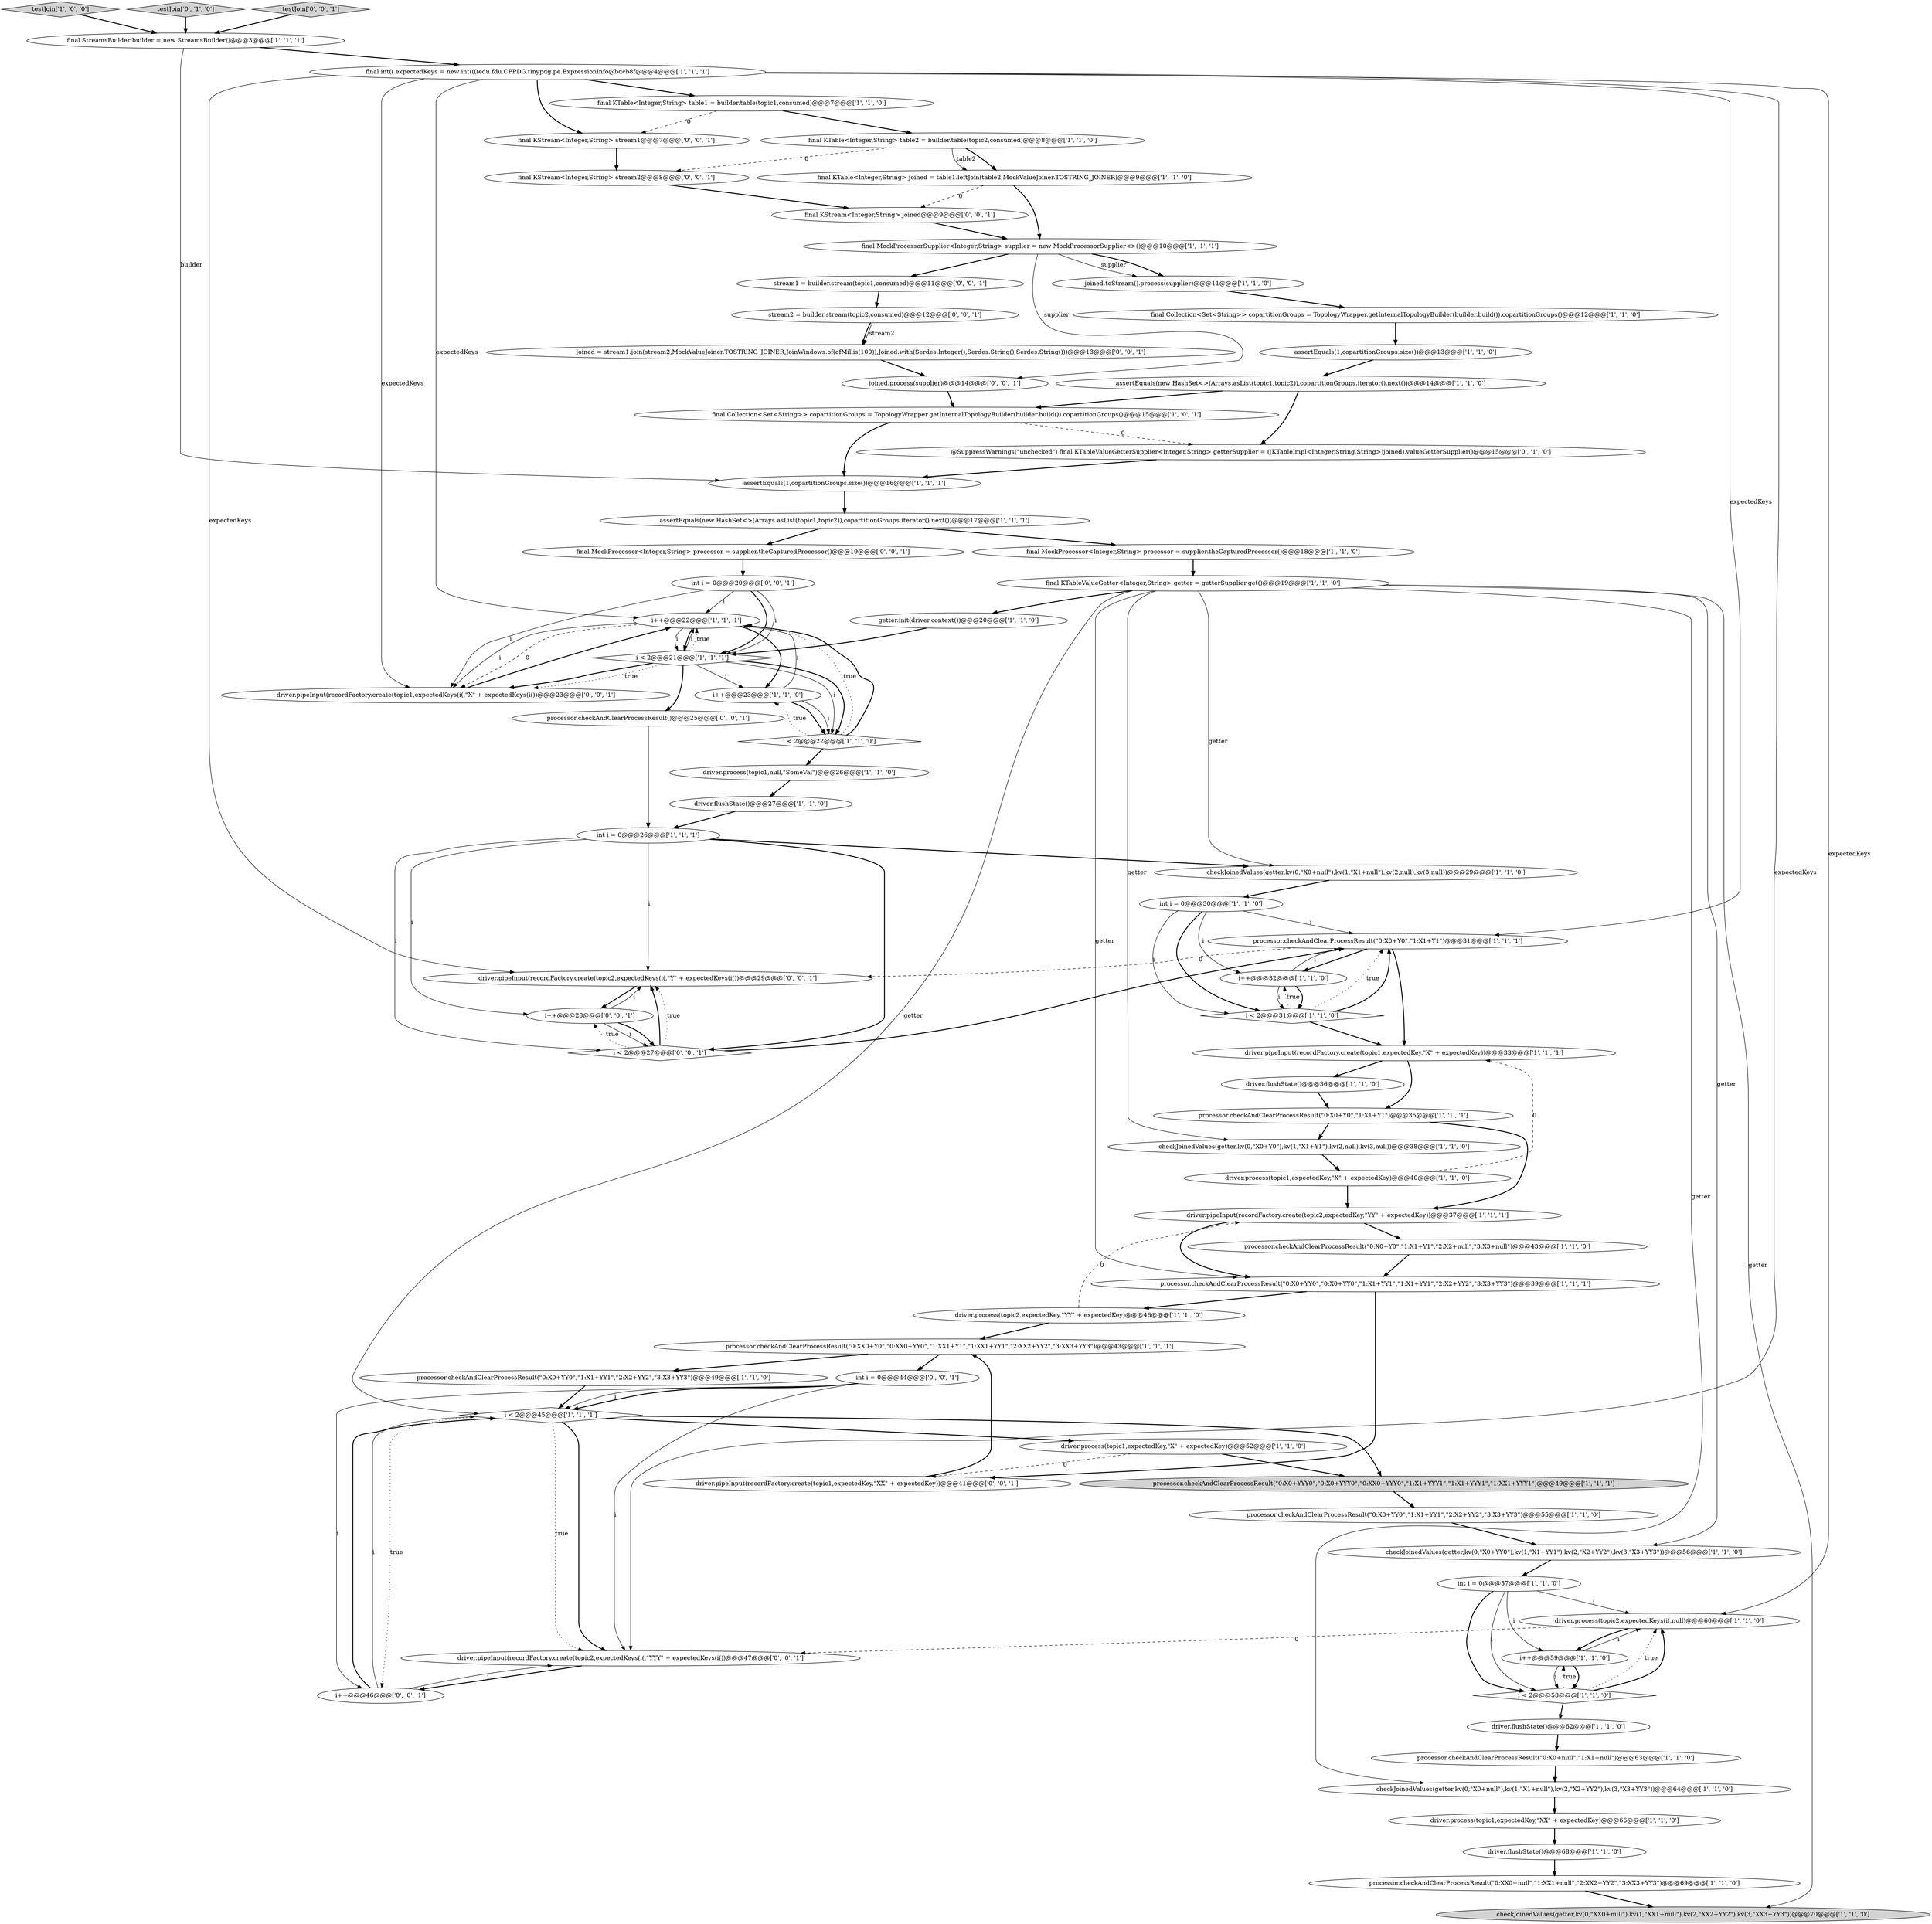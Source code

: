 digraph {
40 [style = filled, label = "final MockProcessorSupplier<Integer,String> supplier = new MockProcessorSupplier<>()@@@10@@@['1', '1', '1']", fillcolor = white, shape = ellipse image = "AAA0AAABBB1BBB"];
4 [style = filled, label = "processor.checkAndClearProcessResult(\"0:XX0+Y0\",\"0:XX0+YY0\",\"1:XX1+Y1\",\"1:XX1+YY1\",\"2:XX2+YY2\",\"3:XX3+YY3\")@@@43@@@['1', '1', '1']", fillcolor = white, shape = ellipse image = "AAA0AAABBB1BBB"];
41 [style = filled, label = "final KTableValueGetter<Integer,String> getter = getterSupplier.get()@@@19@@@['1', '1', '0']", fillcolor = white, shape = ellipse image = "AAA0AAABBB1BBB"];
34 [style = filled, label = "final Collection<Set<String>> copartitionGroups = TopologyWrapper.getInternalTopologyBuilder(builder.build()).copartitionGroups()@@@12@@@['1', '1', '0']", fillcolor = white, shape = ellipse image = "AAA0AAABBB1BBB"];
38 [style = filled, label = "processor.checkAndClearProcessResult(\"0:X0+Y0\",\"1:X1+Y1\")@@@35@@@['1', '1', '1']", fillcolor = white, shape = ellipse image = "AAA0AAABBB1BBB"];
21 [style = filled, label = "int i = 0@@@26@@@['1', '1', '1']", fillcolor = white, shape = ellipse image = "AAA0AAABBB1BBB"];
36 [style = filled, label = "final KTable<Integer,String> table1 = builder.table(topic1,consumed)@@@7@@@['1', '1', '0']", fillcolor = white, shape = ellipse image = "AAA0AAABBB1BBB"];
64 [style = filled, label = "final KStream<Integer,String> stream1@@@7@@@['0', '0', '1']", fillcolor = white, shape = ellipse image = "AAA0AAABBB3BBB"];
2 [style = filled, label = "getter.init(driver.context())@@@20@@@['1', '1', '0']", fillcolor = white, shape = ellipse image = "AAA0AAABBB1BBB"];
8 [style = filled, label = "i++@@@22@@@['1', '1', '1']", fillcolor = white, shape = ellipse image = "AAA0AAABBB1BBB"];
9 [style = filled, label = "driver.process(topic2,expectedKeys(i(,null)@@@60@@@['1', '1', '0']", fillcolor = white, shape = ellipse image = "AAA0AAABBB1BBB"];
28 [style = filled, label = "driver.flushState()@@@68@@@['1', '1', '0']", fillcolor = white, shape = ellipse image = "AAA0AAABBB1BBB"];
69 [style = filled, label = "final MockProcessor<Integer,String> processor = supplier.theCapturedProcessor()@@@19@@@['0', '0', '1']", fillcolor = white, shape = ellipse image = "AAA0AAABBB3BBB"];
37 [style = filled, label = "joined.toStream().process(supplier)@@@11@@@['1', '1', '0']", fillcolor = white, shape = ellipse image = "AAA0AAABBB1BBB"];
66 [style = filled, label = "processor.checkAndClearProcessResult()@@@25@@@['0', '0', '1']", fillcolor = white, shape = ellipse image = "AAA0AAABBB3BBB"];
68 [style = filled, label = "driver.pipeInput(recordFactory.create(topic1,expectedKeys(i(,\"X\" + expectedKeys(i())@@@23@@@['0', '0', '1']", fillcolor = white, shape = ellipse image = "AAA0AAABBB3BBB"];
49 [style = filled, label = "final Collection<Set<String>> copartitionGroups = TopologyWrapper.getInternalTopologyBuilder(builder.build()).copartitionGroups()@@@15@@@['1', '0', '1']", fillcolor = white, shape = ellipse image = "AAA0AAABBB1BBB"];
32 [style = filled, label = "processor.checkAndClearProcessResult(\"0:XX0+null\",\"1:XX1+null\",\"2:XX2+YY2\",\"3:XX3+YY3\")@@@69@@@['1', '1', '0']", fillcolor = white, shape = ellipse image = "AAA0AAABBB1BBB"];
55 [style = filled, label = "driver.process(topic1,null,\"SomeVal\")@@@26@@@['1', '1', '0']", fillcolor = white, shape = ellipse image = "AAA0AAABBB1BBB"];
6 [style = filled, label = "processor.checkAndClearProcessResult(\"0:X0+YYY0\",\"0:X0+YYY0\",\"0:XX0+YYY0\",\"1:X1+YYY1\",\"1:X1+YYY1\",\"1:XX1+YYY1\")@@@49@@@['1', '1', '1']", fillcolor = lightgray, shape = ellipse image = "AAA0AAABBB1BBB"];
72 [style = filled, label = "driver.pipeInput(recordFactory.create(topic2,expectedKeys(i(,\"YYY\" + expectedKeys(i())@@@47@@@['0', '0', '1']", fillcolor = white, shape = ellipse image = "AAA0AAABBB3BBB"];
17 [style = filled, label = "processor.checkAndClearProcessResult(\"0:X0+YY0\",\"1:X1+YY1\",\"2:X2+YY2\",\"3:X3+YY3\")@@@49@@@['1', '1', '0']", fillcolor = white, shape = ellipse image = "AAA0AAABBB1BBB"];
5 [style = filled, label = "assertEquals(new HashSet<>(Arrays.asList(topic1,topic2)),copartitionGroups.iterator().next())@@@17@@@['1', '1', '1']", fillcolor = white, shape = ellipse image = "AAA0AAABBB1BBB"];
20 [style = filled, label = "assertEquals(1,copartitionGroups.size())@@@13@@@['1', '1', '0']", fillcolor = white, shape = ellipse image = "AAA0AAABBB1BBB"];
18 [style = filled, label = "driver.process(topic1,expectedKey,\"X\" + expectedKey)@@@40@@@['1', '1', '0']", fillcolor = white, shape = ellipse image = "AAA0AAABBB1BBB"];
39 [style = filled, label = "checkJoinedValues(getter,kv(0,\"X0+YY0\"),kv(1,\"X1+YY1\"),kv(2,\"X2+YY2\"),kv(3,\"X3+YY3\"))@@@56@@@['1', '1', '0']", fillcolor = white, shape = ellipse image = "AAA0AAABBB1BBB"];
42 [style = filled, label = "driver.pipeInput(recordFactory.create(topic1,expectedKey,\"X\" + expectedKey))@@@33@@@['1', '1', '1']", fillcolor = white, shape = ellipse image = "AAA0AAABBB1BBB"];
51 [style = filled, label = "i++@@@23@@@['1', '1', '0']", fillcolor = white, shape = ellipse image = "AAA0AAABBB1BBB"];
46 [style = filled, label = "final KTable<Integer,String> table2 = builder.table(topic2,consumed)@@@8@@@['1', '1', '0']", fillcolor = white, shape = ellipse image = "AAA0AAABBB1BBB"];
48 [style = filled, label = "processor.checkAndClearProcessResult(\"0:X0+YY0\",\"0:X0+YY0\",\"1:X1+YY1\",\"1:X1+YY1\",\"2:X2+YY2\",\"3:X3+YY3\")@@@39@@@['1', '1', '1']", fillcolor = white, shape = ellipse image = "AAA0AAABBB1BBB"];
45 [style = filled, label = "driver.process(topic2,expectedKey,\"YY\" + expectedKey)@@@46@@@['1', '1', '0']", fillcolor = white, shape = ellipse image = "AAA0AAABBB1BBB"];
10 [style = filled, label = "processor.checkAndClearProcessResult(\"0:X0+YY0\",\"1:X1+YY1\",\"2:X2+YY2\",\"3:X3+YY3\")@@@55@@@['1', '1', '0']", fillcolor = white, shape = ellipse image = "AAA0AAABBB1BBB"];
19 [style = filled, label = "processor.checkAndClearProcessResult(\"0:X0+null\",\"1:X1+null\")@@@63@@@['1', '1', '0']", fillcolor = white, shape = ellipse image = "AAA0AAABBB1BBB"];
26 [style = filled, label = "i < 2@@@58@@@['1', '1', '0']", fillcolor = white, shape = diamond image = "AAA0AAABBB1BBB"];
52 [style = filled, label = "final MockProcessor<Integer,String> processor = supplier.theCapturedProcessor()@@@18@@@['1', '1', '0']", fillcolor = white, shape = ellipse image = "AAA0AAABBB1BBB"];
74 [style = filled, label = "int i = 0@@@20@@@['0', '0', '1']", fillcolor = white, shape = ellipse image = "AAA0AAABBB3BBB"];
76 [style = filled, label = "driver.pipeInput(recordFactory.create(topic1,expectedKey,\"XX\" + expectedKey))@@@41@@@['0', '0', '1']", fillcolor = white, shape = ellipse image = "AAA0AAABBB3BBB"];
27 [style = filled, label = "i < 2@@@21@@@['1', '1', '1']", fillcolor = white, shape = diamond image = "AAA0AAABBB1BBB"];
33 [style = filled, label = "assertEquals(1,copartitionGroups.size())@@@16@@@['1', '1', '1']", fillcolor = white, shape = ellipse image = "AAA0AAABBB1BBB"];
11 [style = filled, label = "final KTable<Integer,String> joined = table1.leftJoin(table2,MockValueJoiner.TOSTRING_JOINER)@@@9@@@['1', '1', '0']", fillcolor = white, shape = ellipse image = "AAA0AAABBB1BBB"];
22 [style = filled, label = "checkJoinedValues(getter,kv(0,\"X0+null\"),kv(1,\"X1+null\"),kv(2,null),kv(3,null))@@@29@@@['1', '1', '0']", fillcolor = white, shape = ellipse image = "AAA0AAABBB1BBB"];
24 [style = filled, label = "i < 2@@@22@@@['1', '1', '0']", fillcolor = white, shape = diamond image = "AAA0AAABBB1BBB"];
75 [style = filled, label = "final KStream<Integer,String> stream2@@@8@@@['0', '0', '1']", fillcolor = white, shape = ellipse image = "AAA0AAABBB3BBB"];
16 [style = filled, label = "final int(( expectedKeys = new int((((edu.fdu.CPPDG.tinypdg.pe.ExpressionInfo@bdcb8f@@@4@@@['1', '1', '1']", fillcolor = white, shape = ellipse image = "AAA0AAABBB1BBB"];
62 [style = filled, label = "joined = stream1.join(stream2,MockValueJoiner.TOSTRING_JOINER,JoinWindows.of(ofMillis(100)),Joined.with(Serdes.Integer(),Serdes.String(),Serdes.String()))@@@13@@@['0', '0', '1']", fillcolor = white, shape = ellipse image = "AAA0AAABBB3BBB"];
7 [style = filled, label = "driver.flushState()@@@27@@@['1', '1', '0']", fillcolor = white, shape = ellipse image = "AAA0AAABBB1BBB"];
59 [style = filled, label = "joined.process(supplier)@@@14@@@['0', '0', '1']", fillcolor = white, shape = ellipse image = "AAA0AAABBB3BBB"];
65 [style = filled, label = "int i = 0@@@44@@@['0', '0', '1']", fillcolor = white, shape = ellipse image = "AAA0AAABBB3BBB"];
0 [style = filled, label = "checkJoinedValues(getter,kv(0,\"X0+null\"),kv(1,\"X1+null\"),kv(2,\"X2+YY2\"),kv(3,\"X3+YY3\"))@@@64@@@['1', '1', '0']", fillcolor = white, shape = ellipse image = "AAA0AAABBB1BBB"];
13 [style = filled, label = "processor.checkAndClearProcessResult(\"0:X0+Y0\",\"1:X1+Y1\")@@@31@@@['1', '1', '1']", fillcolor = white, shape = ellipse image = "AAA0AAABBB1BBB"];
54 [style = filled, label = "i++@@@59@@@['1', '1', '0']", fillcolor = white, shape = ellipse image = "AAA0AAABBB1BBB"];
30 [style = filled, label = "testJoin['1', '0', '0']", fillcolor = lightgray, shape = diamond image = "AAA0AAABBB1BBB"];
63 [style = filled, label = "i < 2@@@27@@@['0', '0', '1']", fillcolor = white, shape = diamond image = "AAA0AAABBB3BBB"];
73 [style = filled, label = "i++@@@28@@@['0', '0', '1']", fillcolor = white, shape = ellipse image = "AAA0AAABBB3BBB"];
35 [style = filled, label = "driver.process(topic1,expectedKey,\"XX\" + expectedKey)@@@66@@@['1', '1', '0']", fillcolor = white, shape = ellipse image = "AAA0AAABBB1BBB"];
58 [style = filled, label = "stream2 = builder.stream(topic2,consumed)@@@12@@@['0', '0', '1']", fillcolor = white, shape = ellipse image = "AAA0AAABBB3BBB"];
14 [style = filled, label = "driver.pipeInput(recordFactory.create(topic2,expectedKey,\"YY\" + expectedKey))@@@37@@@['1', '1', '1']", fillcolor = white, shape = ellipse image = "AAA0AAABBB1BBB"];
3 [style = filled, label = "driver.flushState()@@@62@@@['1', '1', '0']", fillcolor = white, shape = ellipse image = "AAA0AAABBB1BBB"];
47 [style = filled, label = "int i = 0@@@57@@@['1', '1', '0']", fillcolor = white, shape = ellipse image = "AAA0AAABBB1BBB"];
56 [style = filled, label = "testJoin['0', '1', '0']", fillcolor = lightgray, shape = diamond image = "AAA0AAABBB2BBB"];
60 [style = filled, label = "stream1 = builder.stream(topic1,consumed)@@@11@@@['0', '0', '1']", fillcolor = white, shape = ellipse image = "AAA0AAABBB3BBB"];
71 [style = filled, label = "driver.pipeInput(recordFactory.create(topic2,expectedKeys(i(,\"Y\" + expectedKeys(i())@@@29@@@['0', '0', '1']", fillcolor = white, shape = ellipse image = "AAA0AAABBB3BBB"];
15 [style = filled, label = "i++@@@32@@@['1', '1', '0']", fillcolor = white, shape = ellipse image = "AAA0AAABBB1BBB"];
53 [style = filled, label = "processor.checkAndClearProcessResult(\"0:X0+Y0\",\"1:X1+Y1\",\"2:X2+null\",\"3:X3+null\")@@@43@@@['1', '1', '0']", fillcolor = white, shape = ellipse image = "AAA0AAABBB1BBB"];
1 [style = filled, label = "driver.flushState()@@@36@@@['1', '1', '0']", fillcolor = white, shape = ellipse image = "AAA0AAABBB1BBB"];
57 [style = filled, label = "@SuppressWarnings(\"unchecked\") final KTableValueGetterSupplier<Integer,String> getterSupplier = ((KTableImpl<Integer,String,String>)joined).valueGetterSupplier()@@@15@@@['0', '1', '0']", fillcolor = white, shape = ellipse image = "AAA1AAABBB2BBB"];
31 [style = filled, label = "i < 2@@@45@@@['1', '1', '1']", fillcolor = white, shape = diamond image = "AAA0AAABBB1BBB"];
43 [style = filled, label = "driver.process(topic1,expectedKey,\"X\" + expectedKey)@@@52@@@['1', '1', '0']", fillcolor = white, shape = ellipse image = "AAA0AAABBB1BBB"];
50 [style = filled, label = "checkJoinedValues(getter,kv(0,\"X0+Y0\"),kv(1,\"X1+Y1\"),kv(2,null),kv(3,null))@@@38@@@['1', '1', '0']", fillcolor = white, shape = ellipse image = "AAA0AAABBB1BBB"];
70 [style = filled, label = "testJoin['0', '0', '1']", fillcolor = lightgray, shape = diamond image = "AAA0AAABBB3BBB"];
67 [style = filled, label = "final KStream<Integer,String> joined@@@9@@@['0', '0', '1']", fillcolor = white, shape = ellipse image = "AAA0AAABBB3BBB"];
12 [style = filled, label = "assertEquals(new HashSet<>(Arrays.asList(topic1,topic2)),copartitionGroups.iterator().next())@@@14@@@['1', '1', '0']", fillcolor = white, shape = ellipse image = "AAA0AAABBB1BBB"];
61 [style = filled, label = "i++@@@46@@@['0', '0', '1']", fillcolor = white, shape = ellipse image = "AAA0AAABBB3BBB"];
23 [style = filled, label = "i < 2@@@31@@@['1', '1', '0']", fillcolor = white, shape = diamond image = "AAA0AAABBB1BBB"];
44 [style = filled, label = "final StreamsBuilder builder = new StreamsBuilder()@@@3@@@['1', '1', '1']", fillcolor = white, shape = ellipse image = "AAA0AAABBB1BBB"];
25 [style = filled, label = "int i = 0@@@30@@@['1', '1', '0']", fillcolor = white, shape = ellipse image = "AAA0AAABBB1BBB"];
29 [style = filled, label = "checkJoinedValues(getter,kv(0,\"XX0+null\"),kv(1,\"XX1+null\"),kv(2,\"XX2+YY2\"),kv(3,\"XX3+YY3\"))@@@70@@@['1', '1', '0']", fillcolor = lightgray, shape = ellipse image = "AAA0AAABBB1BBB"];
13->42 [style = bold, label=""];
63->71 [style = bold, label=""];
41->22 [style = solid, label="getter"];
21->22 [style = bold, label=""];
15->13 [style = solid, label="i"];
27->8 [style = solid, label="i"];
10->39 [style = bold, label=""];
42->1 [style = bold, label=""];
59->49 [style = bold, label=""];
19->0 [style = bold, label=""];
69->74 [style = bold, label=""];
40->37 [style = solid, label="supplier"];
25->13 [style = solid, label="i"];
27->68 [style = dotted, label="true"];
34->20 [style = bold, label=""];
47->54 [style = solid, label="i"];
65->31 [style = bold, label=""];
31->72 [style = bold, label=""];
58->62 [style = solid, label="stream2"];
58->62 [style = bold, label=""];
74->27 [style = bold, label=""];
31->6 [style = bold, label=""];
48->45 [style = bold, label=""];
36->46 [style = bold, label=""];
23->13 [style = dotted, label="true"];
8->68 [style = solid, label="i"];
31->72 [style = dotted, label="true"];
60->58 [style = bold, label=""];
16->13 [style = solid, label="expectedKeys"];
43->76 [style = dashed, label="0"];
49->57 [style = dashed, label="0"];
39->47 [style = bold, label=""];
49->33 [style = bold, label=""];
72->61 [style = bold, label=""];
8->27 [style = solid, label="i"];
21->71 [style = solid, label="i"];
16->8 [style = solid, label="expectedKeys"];
63->71 [style = dotted, label="true"];
38->50 [style = bold, label=""];
25->23 [style = solid, label="i"];
26->9 [style = dotted, label="true"];
31->43 [style = bold, label=""];
63->13 [style = bold, label=""];
46->75 [style = dashed, label="0"];
62->59 [style = bold, label=""];
43->6 [style = bold, label=""];
12->49 [style = bold, label=""];
24->55 [style = bold, label=""];
21->63 [style = solid, label="i"];
71->73 [style = bold, label=""];
28->32 [style = bold, label=""];
15->23 [style = bold, label=""];
54->26 [style = solid, label="i"];
54->9 [style = solid, label="i"];
4->17 [style = bold, label=""];
27->51 [style = solid, label="i"];
26->9 [style = bold, label=""];
41->39 [style = solid, label="getter"];
51->24 [style = bold, label=""];
35->28 [style = bold, label=""];
9->72 [style = dashed, label="0"];
8->27 [style = bold, label=""];
27->66 [style = bold, label=""];
5->69 [style = bold, label=""];
24->8 [style = dotted, label="true"];
37->34 [style = bold, label=""];
27->24 [style = solid, label="i"];
41->31 [style = solid, label="getter"];
22->25 [style = bold, label=""];
55->7 [style = bold, label=""];
27->68 [style = bold, label=""];
25->15 [style = solid, label="i"];
65->72 [style = solid, label="i"];
2->27 [style = bold, label=""];
41->48 [style = solid, label="getter"];
16->71 [style = solid, label="expectedKeys"];
41->29 [style = solid, label="getter"];
67->40 [style = bold, label=""];
54->26 [style = bold, label=""];
26->3 [style = bold, label=""];
32->29 [style = bold, label=""];
20->12 [style = bold, label=""];
66->21 [style = bold, label=""];
45->4 [style = bold, label=""];
15->23 [style = solid, label="i"];
56->44 [style = bold, label=""];
33->5 [style = bold, label=""];
74->27 [style = solid, label="i"];
21->63 [style = bold, label=""];
13->71 [style = dashed, label="0"];
12->57 [style = bold, label=""];
13->15 [style = bold, label=""];
61->31 [style = solid, label="i"];
65->31 [style = solid, label="i"];
11->40 [style = bold, label=""];
41->2 [style = bold, label=""];
4->65 [style = bold, label=""];
73->63 [style = bold, label=""];
45->14 [style = dashed, label="0"];
23->15 [style = dotted, label="true"];
16->9 [style = solid, label="expectedKeys"];
46->11 [style = bold, label=""];
11->67 [style = dashed, label="0"];
47->26 [style = bold, label=""];
46->11 [style = solid, label="table2"];
44->33 [style = solid, label="builder"];
26->54 [style = dotted, label="true"];
23->13 [style = bold, label=""];
16->68 [style = solid, label="expectedKeys"];
64->75 [style = bold, label=""];
53->48 [style = bold, label=""];
51->8 [style = solid, label="i"];
27->8 [style = dotted, label="true"];
50->18 [style = bold, label=""];
14->48 [style = bold, label=""];
3->19 [style = bold, label=""];
74->8 [style = solid, label="i"];
18->14 [style = bold, label=""];
24->8 [style = bold, label=""];
51->24 [style = solid, label="i"];
23->42 [style = bold, label=""];
25->23 [style = bold, label=""];
16->64 [style = bold, label=""];
47->9 [style = solid, label="i"];
5->52 [style = bold, label=""];
61->31 [style = bold, label=""];
0->35 [style = bold, label=""];
70->44 [style = bold, label=""];
41->50 [style = solid, label="getter"];
38->14 [style = bold, label=""];
41->0 [style = solid, label="getter"];
16->72 [style = solid, label="expectedKeys"];
8->68 [style = dashed, label="0"];
16->36 [style = bold, label=""];
75->67 [style = bold, label=""];
42->38 [style = bold, label=""];
24->51 [style = dotted, label="true"];
7->21 [style = bold, label=""];
57->33 [style = bold, label=""];
68->8 [style = bold, label=""];
6->10 [style = bold, label=""];
61->72 [style = solid, label="i"];
27->24 [style = bold, label=""];
47->26 [style = solid, label="i"];
18->42 [style = dashed, label="0"];
48->76 [style = bold, label=""];
44->16 [style = bold, label=""];
31->61 [style = dotted, label="true"];
14->53 [style = bold, label=""];
52->41 [style = bold, label=""];
40->37 [style = bold, label=""];
73->63 [style = solid, label="i"];
36->64 [style = dashed, label="0"];
40->60 [style = bold, label=""];
1->38 [style = bold, label=""];
63->73 [style = dotted, label="true"];
65->61 [style = solid, label="i"];
40->59 [style = solid, label="supplier"];
30->44 [style = bold, label=""];
9->54 [style = bold, label=""];
73->71 [style = solid, label="i"];
21->73 [style = solid, label="i"];
74->68 [style = solid, label="i"];
76->4 [style = bold, label=""];
8->51 [style = bold, label=""];
17->31 [style = bold, label=""];
}
